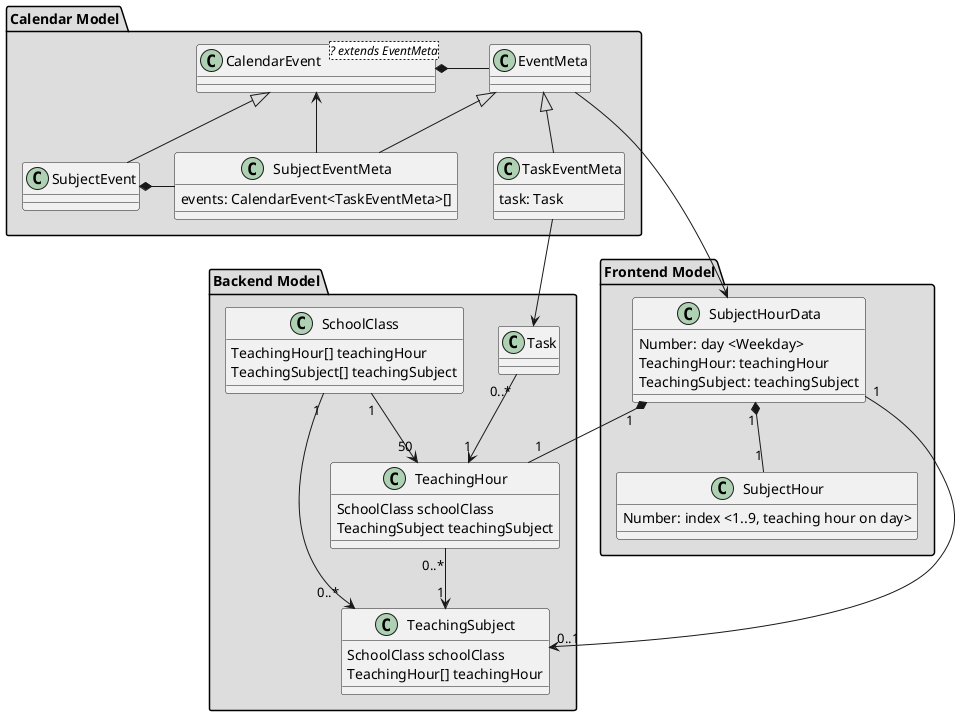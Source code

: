 @startuml

package "Backend Model" #DDDDDD {
class SchoolClass {
    TeachingHour[] teachingHour
    TeachingSubject[] teachingSubject
}

class TeachingHour {
    SchoolClass schoolClass
    TeachingSubject teachingSubject
}


class TeachingSubject {
    SchoolClass schoolClass
    TeachingHour[] teachingHour
}

class Task

SchoolClass "1" --> "50" TeachingHour
SchoolClass "1" --> "0..*" TeachingSubject
TeachingHour "0..*" --> "1" TeachingSubject
Task "0..*" --> "1" TeachingHour
}

package "Frontend Model" #DDDDDD {
class SubjectHourData {
    Number: day <Weekday>
    TeachingHour: teachingHour
    TeachingSubject: teachingSubject
}
class SubjectHour {
    Number: index <1..9, teaching hour on day>
}

SubjectHourData "1" *-- "1" SubjectHour
SubjectHourData "1" *-- "1" TeachingHour

SubjectHourData "1" --> "0..1"  TeachingSubject
}

package "Calendar Model" #DDDDDD {
class CalendarEvent<? extends EventMeta>
class EventMeta
class SubjectEventMeta {
    events: CalendarEvent<TaskEventMeta>[]
}
class TaskEventMeta {
    task: Task
}

CalendarEvent *- EventMeta
SubjectEvent *- SubjectEventMeta


class SubjectEvent {

}


EventMeta <|--  SubjectEventMeta
EventMeta <|--  TaskEventMeta
CalendarEvent <|-- SubjectEvent

SubjectEventMeta --> CalendarEvent
}

TaskEventMeta --> Task

EventMeta --> SubjectHourData
@enduml

